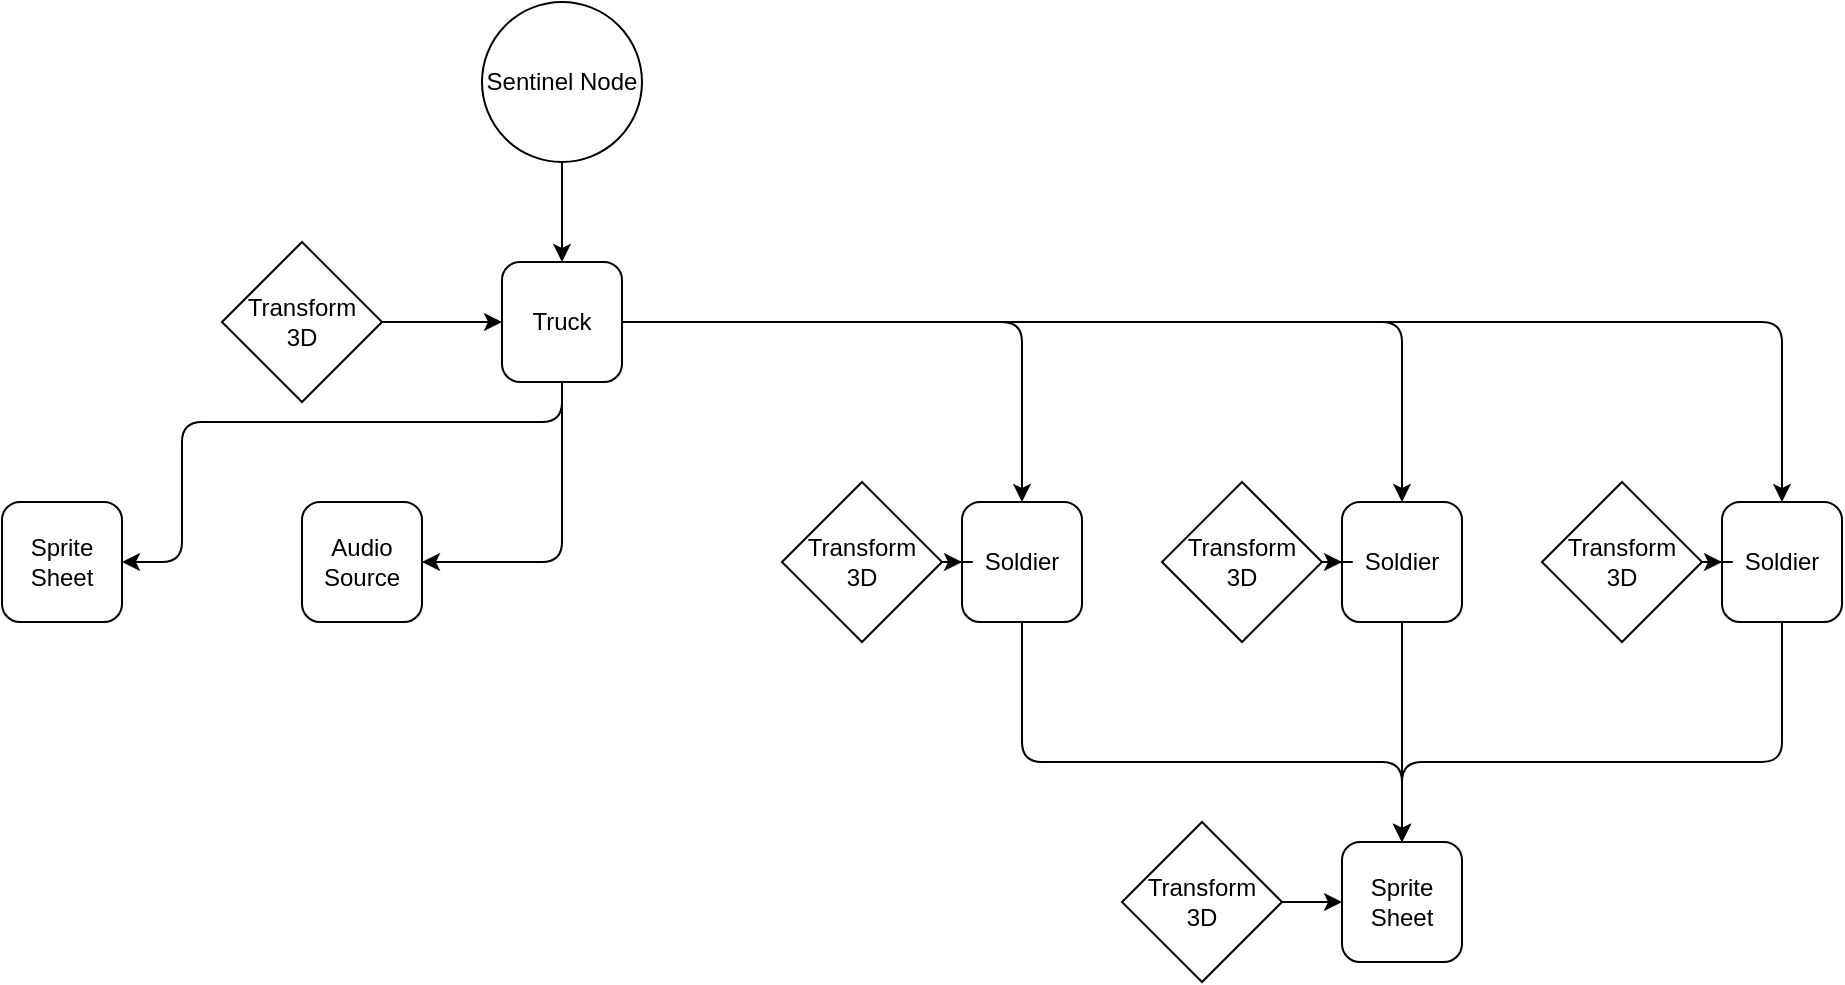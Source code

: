 <mxfile version="22.1.2" type="device">
  <diagram name="Page-1" id="IB07Za0niyhtIeoai6F3">
    <mxGraphModel dx="1434" dy="884" grid="1" gridSize="10" guides="1" tooltips="1" connect="1" arrows="1" fold="1" page="1" pageScale="1" pageWidth="1920" pageHeight="1200" math="0" shadow="0">
      <root>
        <mxCell id="0" />
        <mxCell id="1" parent="0" />
        <mxCell id="Hd2P5T0UxJoIXj2JMx9s-21" style="edgeStyle=orthogonalEdgeStyle;rounded=0;orthogonalLoop=1;jettySize=auto;html=1;entryX=0.5;entryY=0;entryDx=0;entryDy=0;" edge="1" parent="1" source="Hd2P5T0UxJoIXj2JMx9s-1" target="Hd2P5T0UxJoIXj2JMx9s-6">
          <mxGeometry relative="1" as="geometry" />
        </mxCell>
        <mxCell id="Hd2P5T0UxJoIXj2JMx9s-1" value="Sentinel Node" style="ellipse;whiteSpace=wrap;html=1;aspect=fixed;" vertex="1" parent="1">
          <mxGeometry x="920" y="320" width="80" height="80" as="geometry" />
        </mxCell>
        <mxCell id="Hd2P5T0UxJoIXj2JMx9s-22" style="edgeStyle=orthogonalEdgeStyle;rounded=1;orthogonalLoop=1;jettySize=auto;html=1;entryX=1;entryY=0.5;entryDx=0;entryDy=0;" edge="1" parent="1" source="Hd2P5T0UxJoIXj2JMx9s-6" target="Hd2P5T0UxJoIXj2JMx9s-9">
          <mxGeometry relative="1" as="geometry">
            <Array as="points">
              <mxPoint x="960" y="530" />
              <mxPoint x="770" y="530" />
              <mxPoint x="770" y="600" />
            </Array>
          </mxGeometry>
        </mxCell>
        <mxCell id="Hd2P5T0UxJoIXj2JMx9s-23" style="edgeStyle=orthogonalEdgeStyle;rounded=1;orthogonalLoop=1;jettySize=auto;html=1;entryX=0.5;entryY=0;entryDx=0;entryDy=0;" edge="1" parent="1" source="Hd2P5T0UxJoIXj2JMx9s-6" target="Hd2P5T0UxJoIXj2JMx9s-10">
          <mxGeometry relative="1" as="geometry" />
        </mxCell>
        <mxCell id="Hd2P5T0UxJoIXj2JMx9s-24" style="edgeStyle=orthogonalEdgeStyle;rounded=1;orthogonalLoop=1;jettySize=auto;html=1;entryX=0.5;entryY=0;entryDx=0;entryDy=0;" edge="1" parent="1" source="Hd2P5T0UxJoIXj2JMx9s-6" target="Hd2P5T0UxJoIXj2JMx9s-14">
          <mxGeometry relative="1" as="geometry" />
        </mxCell>
        <mxCell id="Hd2P5T0UxJoIXj2JMx9s-25" style="edgeStyle=orthogonalEdgeStyle;rounded=1;orthogonalLoop=1;jettySize=auto;html=1;entryX=0.5;entryY=0;entryDx=0;entryDy=0;" edge="1" parent="1" source="Hd2P5T0UxJoIXj2JMx9s-6" target="Hd2P5T0UxJoIXj2JMx9s-17">
          <mxGeometry relative="1" as="geometry" />
        </mxCell>
        <mxCell id="Hd2P5T0UxJoIXj2JMx9s-31" style="edgeStyle=orthogonalEdgeStyle;shape=connector;rounded=1;orthogonalLoop=1;jettySize=auto;html=1;entryX=1;entryY=0.5;entryDx=0;entryDy=0;labelBackgroundColor=default;strokeColor=default;align=center;verticalAlign=middle;fontFamily=Helvetica;fontSize=11;fontColor=default;endArrow=classic;" edge="1" parent="1" source="Hd2P5T0UxJoIXj2JMx9s-6" target="Hd2P5T0UxJoIXj2JMx9s-30">
          <mxGeometry relative="1" as="geometry">
            <Array as="points">
              <mxPoint x="960" y="600" />
            </Array>
          </mxGeometry>
        </mxCell>
        <mxCell id="Hd2P5T0UxJoIXj2JMx9s-6" value="Truck" style="rounded=1;whiteSpace=wrap;html=1;" vertex="1" parent="1">
          <mxGeometry x="930" y="450" width="60" height="60" as="geometry" />
        </mxCell>
        <mxCell id="Hd2P5T0UxJoIXj2JMx9s-8" style="edgeStyle=orthogonalEdgeStyle;rounded=0;orthogonalLoop=1;jettySize=auto;html=1;entryX=0;entryY=0.5;entryDx=0;entryDy=0;" edge="1" parent="1" source="Hd2P5T0UxJoIXj2JMx9s-7" target="Hd2P5T0UxJoIXj2JMx9s-6">
          <mxGeometry relative="1" as="geometry" />
        </mxCell>
        <mxCell id="Hd2P5T0UxJoIXj2JMx9s-7" value="Transform&lt;br&gt;3D" style="rhombus;whiteSpace=wrap;html=1;" vertex="1" parent="1">
          <mxGeometry x="790" y="440" width="80" height="80" as="geometry" />
        </mxCell>
        <mxCell id="Hd2P5T0UxJoIXj2JMx9s-9" value="Sprite&lt;br&gt;Sheet" style="rounded=1;whiteSpace=wrap;html=1;" vertex="1" parent="1">
          <mxGeometry x="680" y="570" width="60" height="60" as="geometry" />
        </mxCell>
        <mxCell id="Hd2P5T0UxJoIXj2JMx9s-26" style="edgeStyle=orthogonalEdgeStyle;rounded=1;orthogonalLoop=1;jettySize=auto;html=1;entryX=0.5;entryY=0;entryDx=0;entryDy=0;" edge="1" parent="1" source="Hd2P5T0UxJoIXj2JMx9s-10" target="Hd2P5T0UxJoIXj2JMx9s-20">
          <mxGeometry relative="1" as="geometry">
            <Array as="points">
              <mxPoint x="1190" y="700" />
              <mxPoint x="1380" y="700" />
            </Array>
          </mxGeometry>
        </mxCell>
        <mxCell id="Hd2P5T0UxJoIXj2JMx9s-10" value="Soldier" style="rounded=1;whiteSpace=wrap;html=1;" vertex="1" parent="1">
          <mxGeometry x="1160" y="570" width="60" height="60" as="geometry" />
        </mxCell>
        <mxCell id="Hd2P5T0UxJoIXj2JMx9s-13" style="edgeStyle=orthogonalEdgeStyle;rounded=1;orthogonalLoop=1;jettySize=auto;html=1;entryX=0;entryY=0.5;entryDx=0;entryDy=0;" edge="1" parent="1" source="Hd2P5T0UxJoIXj2JMx9s-11" target="Hd2P5T0UxJoIXj2JMx9s-10">
          <mxGeometry relative="1" as="geometry" />
        </mxCell>
        <mxCell id="Hd2P5T0UxJoIXj2JMx9s-11" value="Transform&lt;br&gt;3D" style="rhombus;whiteSpace=wrap;html=1;" vertex="1" parent="1">
          <mxGeometry x="1070" y="560" width="80" height="80" as="geometry" />
        </mxCell>
        <mxCell id="Hd2P5T0UxJoIXj2JMx9s-27" style="edgeStyle=orthogonalEdgeStyle;rounded=1;orthogonalLoop=1;jettySize=auto;html=1;entryX=0.5;entryY=0;entryDx=0;entryDy=0;" edge="1" parent="1" source="Hd2P5T0UxJoIXj2JMx9s-14" target="Hd2P5T0UxJoIXj2JMx9s-20">
          <mxGeometry relative="1" as="geometry" />
        </mxCell>
        <mxCell id="Hd2P5T0UxJoIXj2JMx9s-14" value="Soldier" style="rounded=1;whiteSpace=wrap;html=1;" vertex="1" parent="1">
          <mxGeometry x="1350" y="570" width="60" height="60" as="geometry" />
        </mxCell>
        <mxCell id="Hd2P5T0UxJoIXj2JMx9s-15" style="edgeStyle=orthogonalEdgeStyle;rounded=1;orthogonalLoop=1;jettySize=auto;html=1;entryX=0;entryY=0.5;entryDx=0;entryDy=0;" edge="1" parent="1" source="Hd2P5T0UxJoIXj2JMx9s-16" target="Hd2P5T0UxJoIXj2JMx9s-14">
          <mxGeometry relative="1" as="geometry" />
        </mxCell>
        <mxCell id="Hd2P5T0UxJoIXj2JMx9s-16" value="Transform&lt;br&gt;3D" style="rhombus;whiteSpace=wrap;html=1;" vertex="1" parent="1">
          <mxGeometry x="1260" y="560" width="80" height="80" as="geometry" />
        </mxCell>
        <mxCell id="Hd2P5T0UxJoIXj2JMx9s-28" style="edgeStyle=orthogonalEdgeStyle;rounded=1;orthogonalLoop=1;jettySize=auto;html=1;entryX=0.5;entryY=0;entryDx=0;entryDy=0;" edge="1" parent="1" source="Hd2P5T0UxJoIXj2JMx9s-17" target="Hd2P5T0UxJoIXj2JMx9s-20">
          <mxGeometry relative="1" as="geometry">
            <Array as="points">
              <mxPoint x="1570" y="700" />
              <mxPoint x="1380" y="700" />
            </Array>
          </mxGeometry>
        </mxCell>
        <mxCell id="Hd2P5T0UxJoIXj2JMx9s-17" value="Soldier" style="rounded=1;whiteSpace=wrap;html=1;" vertex="1" parent="1">
          <mxGeometry x="1540" y="570" width="60" height="60" as="geometry" />
        </mxCell>
        <mxCell id="Hd2P5T0UxJoIXj2JMx9s-18" style="edgeStyle=orthogonalEdgeStyle;rounded=1;orthogonalLoop=1;jettySize=auto;html=1;entryX=0;entryY=0.5;entryDx=0;entryDy=0;" edge="1" parent="1" source="Hd2P5T0UxJoIXj2JMx9s-19" target="Hd2P5T0UxJoIXj2JMx9s-17">
          <mxGeometry relative="1" as="geometry" />
        </mxCell>
        <mxCell id="Hd2P5T0UxJoIXj2JMx9s-19" value="Transform&lt;br&gt;3D" style="rhombus;whiteSpace=wrap;html=1;" vertex="1" parent="1">
          <mxGeometry x="1450" y="560" width="80" height="80" as="geometry" />
        </mxCell>
        <mxCell id="Hd2P5T0UxJoIXj2JMx9s-20" value="Sprite&lt;br&gt;Sheet" style="rounded=1;whiteSpace=wrap;html=1;" vertex="1" parent="1">
          <mxGeometry x="1350" y="740" width="60" height="60" as="geometry" />
        </mxCell>
        <mxCell id="Hd2P5T0UxJoIXj2JMx9s-30" value="Audio Source" style="rounded=1;whiteSpace=wrap;html=1;" vertex="1" parent="1">
          <mxGeometry x="830" y="570" width="60" height="60" as="geometry" />
        </mxCell>
        <mxCell id="Hd2P5T0UxJoIXj2JMx9s-33" style="edgeStyle=orthogonalEdgeStyle;shape=connector;rounded=1;orthogonalLoop=1;jettySize=auto;html=1;entryX=0;entryY=0.5;entryDx=0;entryDy=0;labelBackgroundColor=default;strokeColor=default;align=center;verticalAlign=middle;fontFamily=Helvetica;fontSize=11;fontColor=default;endArrow=classic;" edge="1" parent="1" source="Hd2P5T0UxJoIXj2JMx9s-32" target="Hd2P5T0UxJoIXj2JMx9s-20">
          <mxGeometry relative="1" as="geometry" />
        </mxCell>
        <mxCell id="Hd2P5T0UxJoIXj2JMx9s-32" value="Transform&lt;br&gt;3D" style="rhombus;whiteSpace=wrap;html=1;" vertex="1" parent="1">
          <mxGeometry x="1240" y="730" width="80" height="80" as="geometry" />
        </mxCell>
      </root>
    </mxGraphModel>
  </diagram>
</mxfile>
